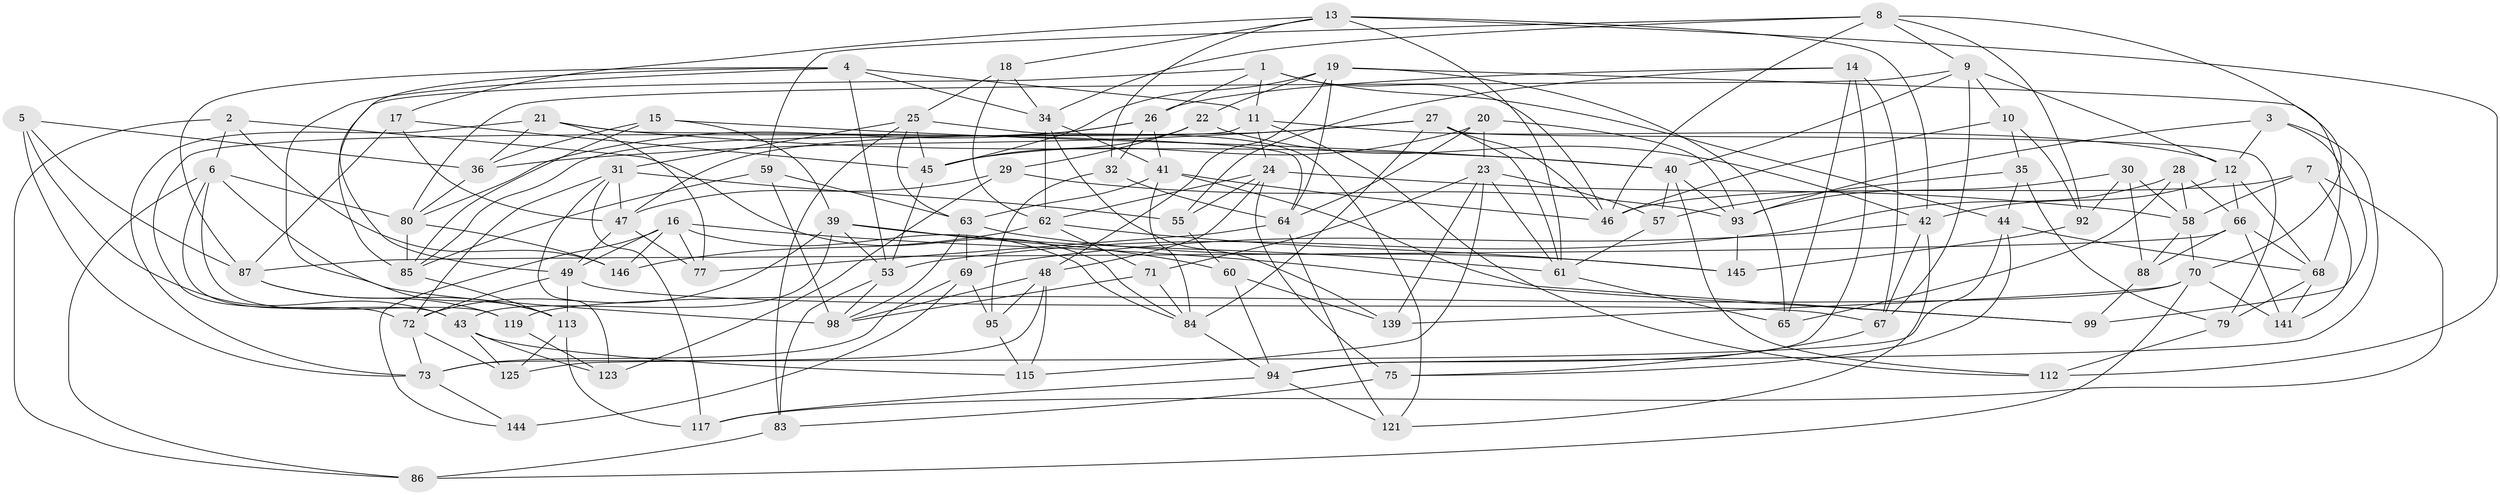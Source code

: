 // original degree distribution, {4: 1.0}
// Generated by graph-tools (version 1.1) at 2025/42/03/06/25 10:42:17]
// undirected, 94 vertices, 236 edges
graph export_dot {
graph [start="1"]
  node [color=gray90,style=filled];
  1 [super="+134"];
  2;
  3;
  4 [super="+128"];
  5;
  6 [super="+52"];
  7;
  8 [super="+103"];
  9 [super="+130"];
  10;
  11 [super="+110"];
  12 [super="+105"];
  13 [super="+90"];
  14 [super="+38"];
  15;
  16 [super="+54"];
  17;
  18;
  19 [super="+37"];
  20;
  21 [super="+138"];
  22;
  23 [super="+91"];
  24 [super="+129"];
  25 [super="+109"];
  26 [super="+136"];
  27 [super="+51"];
  28;
  29;
  30;
  31 [super="+33"];
  32;
  34 [super="+124"];
  35;
  36 [super="+127"];
  39 [super="+107"];
  40 [super="+50"];
  41 [super="+143"];
  42 [super="+56"];
  43 [super="+104"];
  44 [super="+120"];
  45 [super="+108"];
  46 [super="+78"];
  47 [super="+142"];
  48 [super="+131"];
  49 [super="+140"];
  53 [super="+74"];
  55;
  57;
  58 [super="+101"];
  59;
  60;
  61 [super="+132"];
  62 [super="+89"];
  63 [super="+137"];
  64 [super="+116"];
  65;
  66 [super="+106"];
  67 [super="+135"];
  68 [super="+126"];
  69 [super="+96"];
  70 [super="+102"];
  71;
  72 [super="+76"];
  73 [super="+82"];
  75;
  77;
  79;
  80 [super="+81"];
  83;
  84 [super="+111"];
  85 [super="+97"];
  86;
  87 [super="+118"];
  88;
  92;
  93 [super="+100"];
  94 [super="+114"];
  95;
  98 [super="+122"];
  99;
  112;
  113 [super="+133"];
  115;
  117;
  119;
  121;
  123;
  125;
  139;
  141;
  144;
  145;
  146;
  1 -- 46;
  1 -- 26;
  1 -- 44 [weight=2];
  1 -- 85;
  1 -- 11;
  2 -- 86;
  2 -- 6;
  2 -- 146;
  2 -- 84;
  3 -- 99;
  3 -- 94;
  3 -- 93;
  3 -- 12;
  4 -- 87;
  4 -- 34;
  4 -- 49;
  4 -- 113;
  4 -- 11;
  4 -- 53;
  5 -- 73;
  5 -- 36;
  5 -- 43;
  5 -- 87;
  6 -- 98;
  6 -- 80;
  6 -- 86;
  6 -- 43;
  6 -- 119;
  7 -- 141;
  7 -- 117;
  7 -- 58;
  7 -- 46;
  8 -- 70;
  8 -- 46;
  8 -- 59;
  8 -- 92;
  8 -- 34;
  8 -- 9;
  9 -- 12;
  9 -- 67;
  9 -- 40;
  9 -- 80;
  9 -- 10;
  10 -- 92;
  10 -- 35;
  10 -- 46;
  11 -- 112;
  11 -- 12;
  11 -- 24;
  11 -- 72;
  12 -- 66;
  12 -- 42;
  12 -- 68;
  13 -- 32;
  13 -- 112;
  13 -- 61;
  13 -- 17;
  13 -- 18;
  13 -- 42;
  14 -- 55;
  14 -- 65;
  14 -- 94;
  14 -- 26;
  14 -- 67 [weight=2];
  15 -- 39;
  15 -- 85;
  15 -- 40;
  15 -- 36;
  16 -- 77;
  16 -- 146;
  16 -- 99;
  16 -- 144;
  16 -- 84;
  16 -- 49;
  17 -- 47;
  17 -- 45;
  17 -- 87;
  18 -- 62;
  18 -- 34;
  18 -- 25;
  19 -- 48;
  19 -- 65;
  19 -- 64;
  19 -- 45;
  19 -- 22;
  19 -- 68;
  20 -- 45;
  20 -- 64;
  20 -- 23;
  20 -- 93;
  21 -- 36 [weight=2];
  21 -- 77;
  21 -- 40;
  21 -- 64;
  21 -- 73;
  22 -- 42;
  22 -- 29;
  22 -- 45;
  23 -- 57;
  23 -- 71;
  23 -- 115;
  23 -- 139;
  23 -- 61;
  24 -- 75;
  24 -- 48;
  24 -- 58;
  24 -- 62;
  24 -- 55;
  25 -- 63;
  25 -- 121;
  25 -- 83;
  25 -- 31;
  25 -- 45;
  26 -- 85;
  26 -- 32;
  26 -- 41;
  26 -- 80;
  27 -- 84;
  27 -- 61;
  27 -- 79;
  27 -- 36;
  27 -- 47;
  27 -- 46;
  28 -- 65;
  28 -- 66;
  28 -- 53;
  28 -- 58;
  29 -- 93;
  29 -- 123;
  29 -- 47;
  30 -- 88;
  30 -- 92;
  30 -- 58;
  30 -- 93;
  31 -- 47;
  31 -- 72;
  31 -- 55;
  31 -- 123;
  31 -- 117;
  32 -- 95;
  32 -- 64;
  34 -- 62;
  34 -- 139;
  34 -- 41;
  35 -- 79;
  35 -- 44;
  35 -- 57;
  36 -- 80;
  39 -- 61;
  39 -- 72;
  39 -- 43;
  39 -- 60;
  39 -- 53;
  40 -- 112;
  40 -- 57;
  40 -- 93;
  41 -- 46;
  41 -- 84;
  41 -- 99;
  41 -- 63;
  42 -- 121;
  42 -- 67;
  42 -- 69;
  43 -- 115;
  43 -- 123;
  43 -- 125;
  44 -- 68;
  44 -- 75;
  44 -- 125;
  45 -- 53;
  47 -- 77;
  47 -- 49;
  48 -- 73;
  48 -- 115;
  48 -- 95;
  48 -- 98;
  49 -- 113;
  49 -- 72;
  49 -- 67;
  53 -- 83;
  53 -- 98;
  55 -- 60;
  57 -- 61;
  58 -- 88;
  58 -- 70;
  59 -- 85;
  59 -- 63;
  59 -- 98;
  60 -- 139;
  60 -- 94;
  61 -- 65;
  62 -- 71;
  62 -- 146;
  62 -- 145;
  63 -- 69;
  63 -- 145;
  63 -- 98;
  64 -- 121;
  64 -- 77;
  66 -- 141;
  66 -- 68;
  66 -- 88;
  66 -- 87;
  67 -- 75;
  68 -- 141;
  68 -- 79;
  69 -- 144 [weight=2];
  69 -- 95;
  69 -- 73;
  70 -- 141;
  70 -- 86;
  70 -- 139;
  70 -- 119;
  71 -- 98;
  71 -- 84;
  72 -- 125;
  72 -- 73;
  73 -- 144;
  75 -- 83;
  79 -- 112;
  80 -- 146;
  80 -- 85;
  83 -- 86;
  84 -- 94;
  85 -- 113;
  87 -- 113;
  87 -- 119;
  88 -- 99;
  92 -- 145;
  93 -- 145;
  94 -- 117;
  94 -- 121;
  95 -- 115;
  113 -- 117;
  113 -- 125;
  119 -- 123;
}
